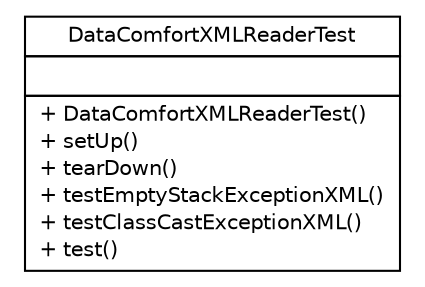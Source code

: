 #!/usr/local/bin/dot
#
# Class diagram 
# Generated by UMLGraph version R5_6-24-gf6e263 (http://www.umlgraph.org/)
#

digraph G {
	edge [fontname="Helvetica",fontsize=10,labelfontname="Helvetica",labelfontsize=10];
	node [fontname="Helvetica",fontsize=10,shape=plaintext];
	nodesep=0.25;
	ranksep=0.5;
	// nl.b3p.brmo.loader.util.DataComfortXMLReaderTest
	c116 [label=<<table title="nl.b3p.brmo.loader.util.DataComfortXMLReaderTest" border="0" cellborder="1" cellspacing="0" cellpadding="2" port="p" href="./DataComfortXMLReaderTest.html">
		<tr><td><table border="0" cellspacing="0" cellpadding="1">
<tr><td align="center" balign="center"> DataComfortXMLReaderTest </td></tr>
		</table></td></tr>
		<tr><td><table border="0" cellspacing="0" cellpadding="1">
<tr><td align="left" balign="left">  </td></tr>
		</table></td></tr>
		<tr><td><table border="0" cellspacing="0" cellpadding="1">
<tr><td align="left" balign="left"> + DataComfortXMLReaderTest() </td></tr>
<tr><td align="left" balign="left"> + setUp() </td></tr>
<tr><td align="left" balign="left"> + tearDown() </td></tr>
<tr><td align="left" balign="left"> + testEmptyStackExceptionXML() </td></tr>
<tr><td align="left" balign="left"> + testClassCastExceptionXML() </td></tr>
<tr><td align="left" balign="left"> + test() </td></tr>
		</table></td></tr>
		</table>>, URL="./DataComfortXMLReaderTest.html", fontname="Helvetica", fontcolor="black", fontsize=10.0];
}

